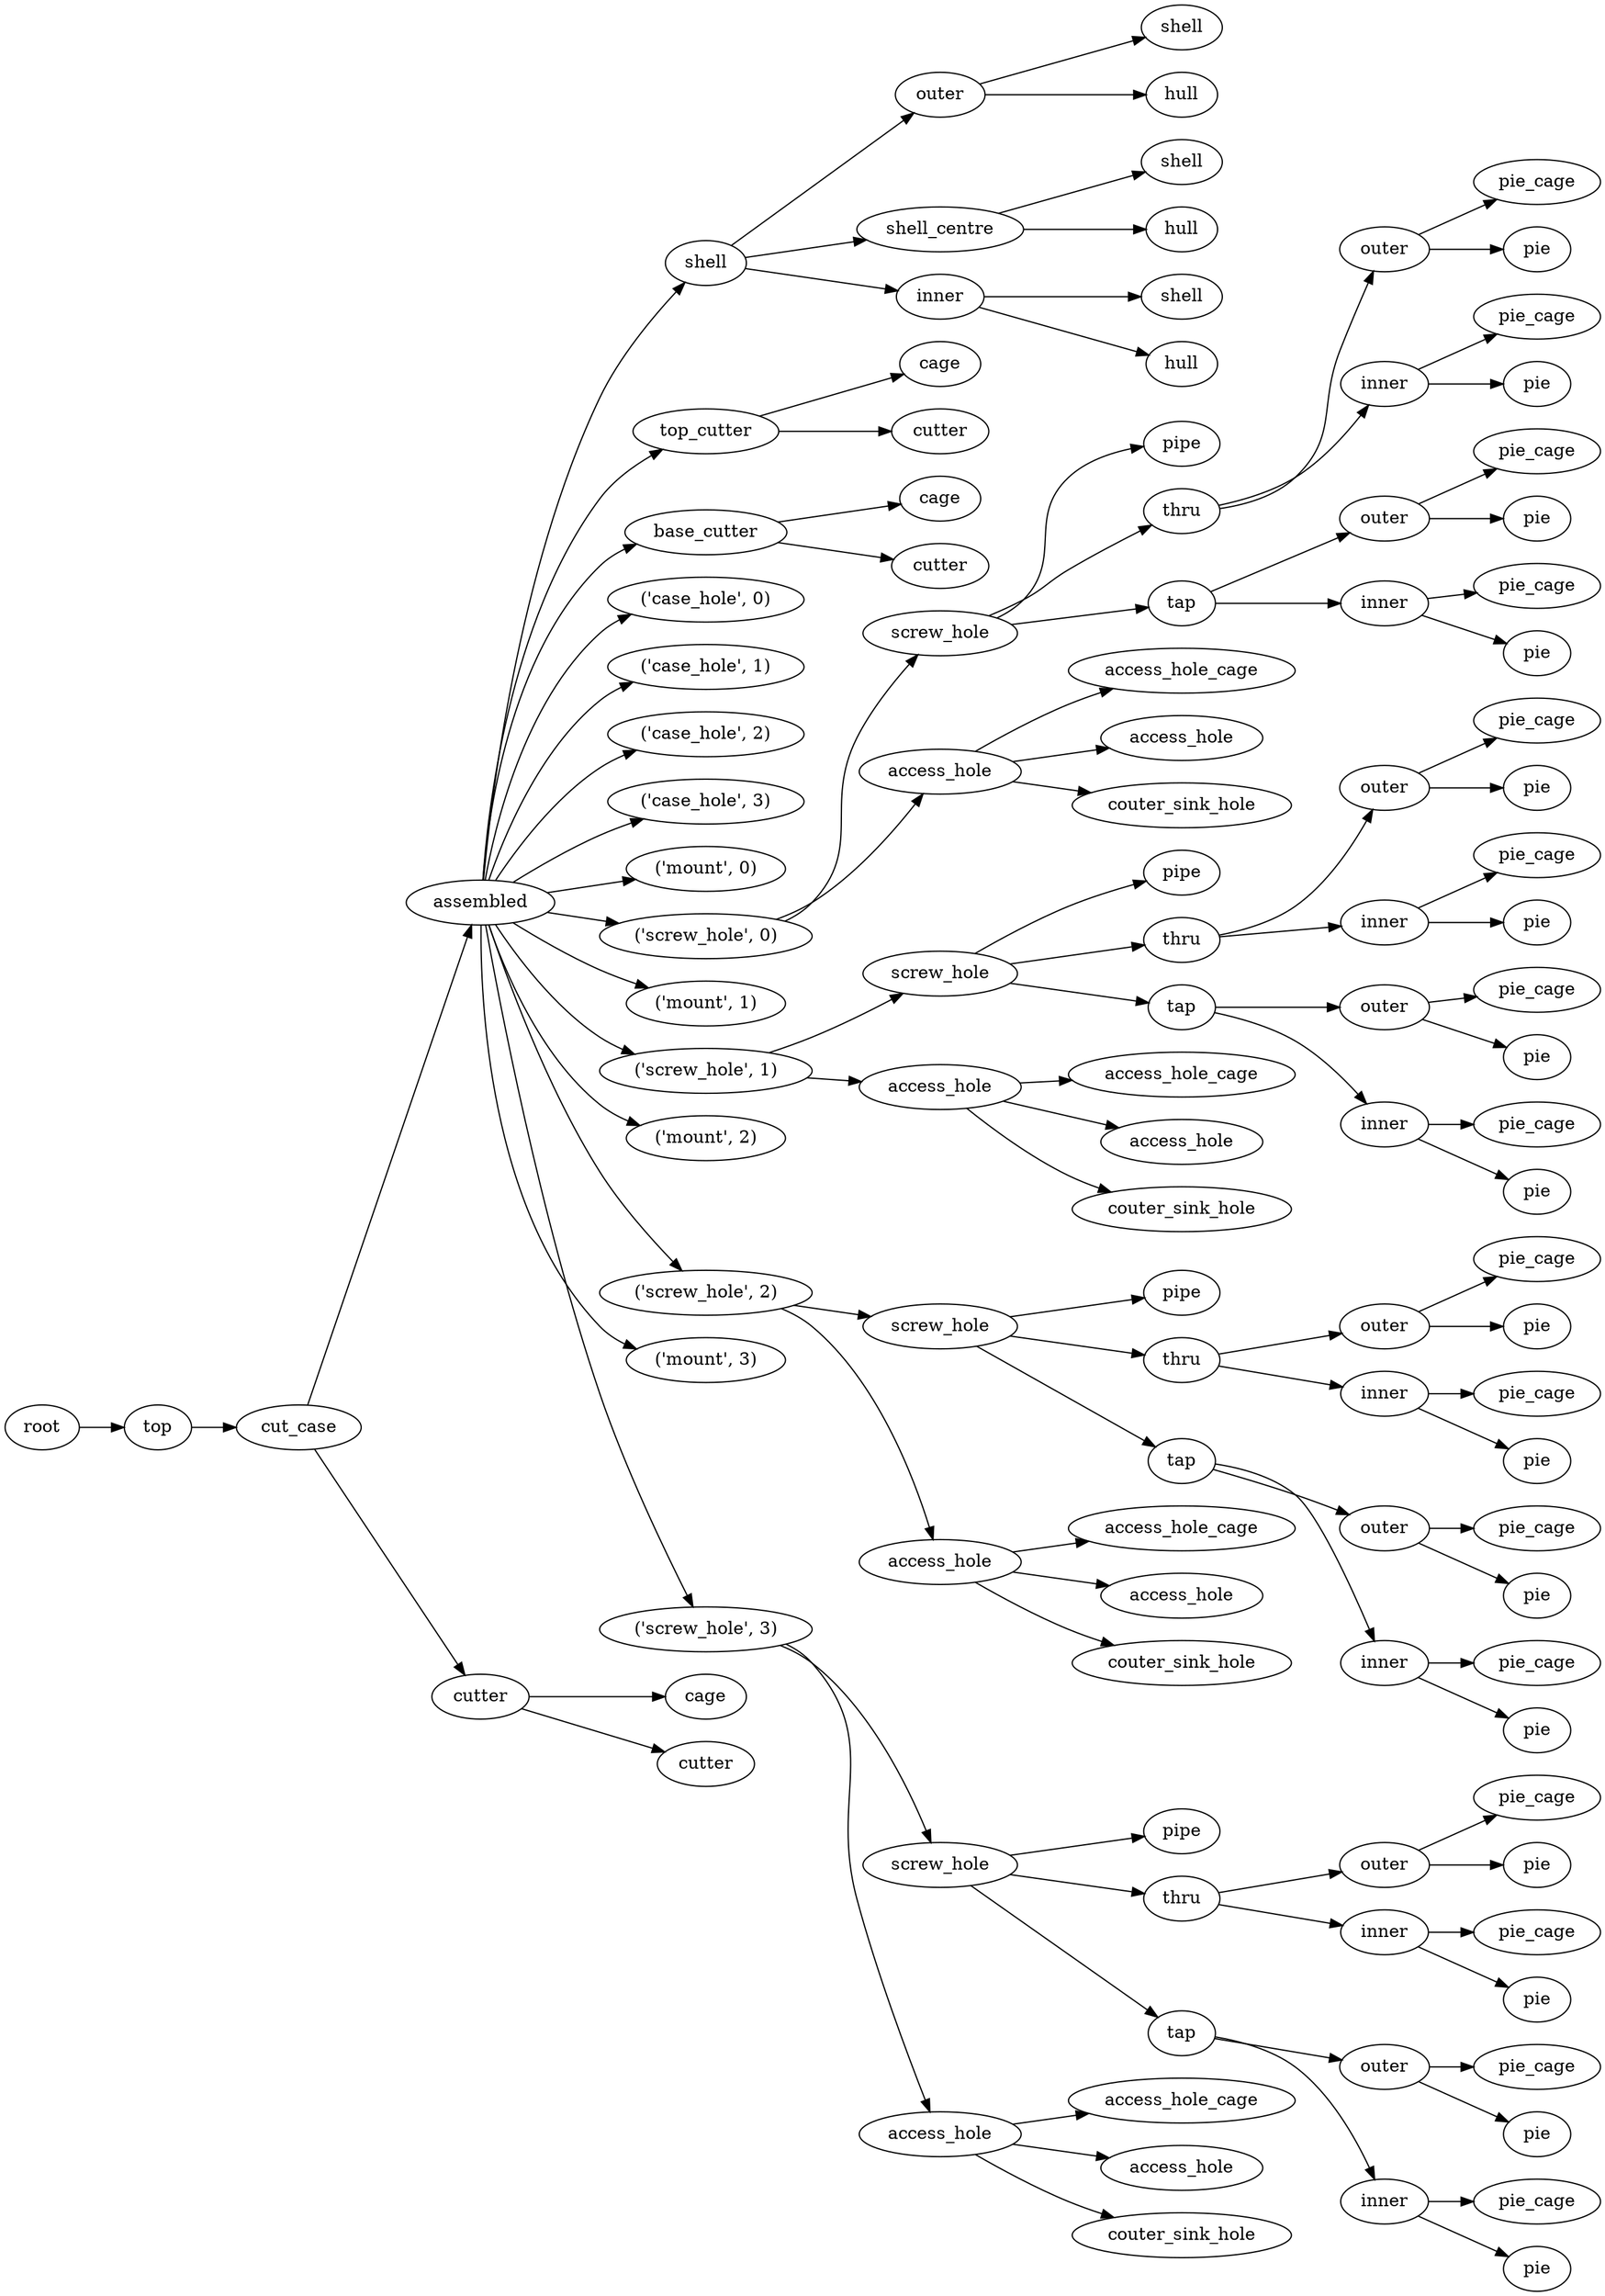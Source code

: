 digraph top {
	graph [rankdir=LR]
	root_196 [label=root href="javascript:s=&quot;\(\)\nNone&quot;; console.log(s); alert(s);"]
	top_197 [label=top href="javascript:s=&quot;\(&#x27;top&#x27;,\)\nCaseShell&quot;; console.log(s); alert(s);" tooltip=CaseShell]
	cut_case_198 [label=cut_case href="javascript:s=&quot;\(&#x27;top&#x27;,\ &#x27;cut_case&#x27;\)\nMaker&quot;; console.log(s); alert(s);" tooltip=Maker]
	assembled_199 [label=assembled href="javascript:s=&quot;\(&#x27;top&#x27;,\ &#x27;cut_case&#x27;,\ &#x27;assembled&#x27;\)\nMaker&quot;; console.log(s); alert(s);" tooltip=Maker]
	shell_200 [label=shell href="javascript:s=&quot;\(&#x27;top&#x27;,\ &#x27;cut_case&#x27;,\ &#x27;assembled&#x27;,\ &#x27;shell&#x27;\)\nBoxShell&quot;; console.log(s); alert(s);" tooltip=BoxShell]
	outer_201 [label=outer href="javascript:s=&quot;\(&#x27;top&#x27;,\ &#x27;cut_case&#x27;,\ &#x27;assembled&#x27;,\ &#x27;shell&#x27;,\ &#x27;outer&#x27;\)\nBoxSideBevels&quot;; console.log(s); alert(s);" tooltip=BoxSideBevels]
	shell_202 [label=shell href="javascript:s=&quot;\(&#x27;top&#x27;,\ &#x27;cut_case&#x27;,\ &#x27;assembled&#x27;,\ &#x27;shell&#x27;,\ &#x27;outer&#x27;,\ &#x27;shell&#x27;\)\nBox&quot;; console.log(s); alert(s);" tooltip=Box]
	hull_203 [label=hull href="javascript:s=&quot;\(&#x27;top&#x27;,\ &#x27;cut_case&#x27;,\ &#x27;assembled&#x27;,\ &#x27;shell&#x27;,\ &#x27;outer&#x27;,\ &#x27;hull&#x27;\)\nLinearExtrude&quot;; console.log(s); alert(s);" tooltip=LinearExtrude]
	shell_centre_204 [label=shell_centre href="javascript:s=&quot;\(&#x27;top&#x27;,\ &#x27;cut_case&#x27;,\ &#x27;assembled&#x27;,\ &#x27;shell&#x27;,\ &#x27;shell_centre&#x27;\)\nBoxSideBevels&quot;; console.log(s); alert(s);" tooltip=BoxSideBevels]
	shell_205 [label=shell href="javascript:s=&quot;\(&#x27;top&#x27;,\ &#x27;cut_case&#x27;,\ &#x27;assembled&#x27;,\ &#x27;shell&#x27;,\ &#x27;shell_centre&#x27;,\ &#x27;shell&#x27;\)\nBox&quot;; console.log(s); alert(s);" tooltip=Box]
	hull_206 [label=hull href="javascript:s=&quot;\(&#x27;top&#x27;,\ &#x27;cut_case&#x27;,\ &#x27;assembled&#x27;,\ &#x27;shell&#x27;,\ &#x27;shell_centre&#x27;,\ &#x27;hull&#x27;\)\nLinearExtrude&quot;; console.log(s); alert(s);" tooltip=LinearExtrude]
	inner_207 [label=inner href="javascript:s=&quot;\(&#x27;top&#x27;,\ &#x27;cut_case&#x27;,\ &#x27;assembled&#x27;,\ &#x27;shell&#x27;,\ &#x27;inner&#x27;\)\nBoxSideBevels&quot;; console.log(s); alert(s);" tooltip=BoxSideBevels]
	shell_208 [label=shell href="javascript:s=&quot;\(&#x27;top&#x27;,\ &#x27;cut_case&#x27;,\ &#x27;assembled&#x27;,\ &#x27;shell&#x27;,\ &#x27;inner&#x27;,\ &#x27;shell&#x27;\)\nBox&quot;; console.log(s); alert(s);" tooltip=Box]
	hull_209 [label=hull href="javascript:s=&quot;\(&#x27;top&#x27;,\ &#x27;cut_case&#x27;,\ &#x27;assembled&#x27;,\ &#x27;shell&#x27;,\ &#x27;inner&#x27;,\ &#x27;hull&#x27;\)\nLinearExtrude&quot;; console.log(s); alert(s);" tooltip=LinearExtrude]
	top_cutter_210 [label=top_cutter href="javascript:s=&quot;\(&#x27;top&#x27;,\ &#x27;cut_case&#x27;,\ &#x27;assembled&#x27;,\ &#x27;top_cutter&#x27;\)\nCaseShellCutter&quot;; console.log(s); alert(s);" tooltip=CaseShellCutter]
	cage_211 [label=cage href="javascript:s=&quot;\(&#x27;top&#x27;,\ &#x27;cut_case&#x27;,\ &#x27;assembled&#x27;,\ &#x27;top_cutter&#x27;,\ &#x27;cage&#x27;\)\nBox&quot;; console.log(s); alert(s);" tooltip=Box]
	cutter_212 [label=cutter href="javascript:s=&quot;\(&#x27;top&#x27;,\ &#x27;cut_case&#x27;,\ &#x27;assembled&#x27;,\ &#x27;top_cutter&#x27;,\ &#x27;cutter&#x27;\)\nBox&quot;; console.log(s); alert(s);" tooltip=Box]
	base_cutter_213 [label=base_cutter href="javascript:s=&quot;\(&#x27;top&#x27;,\ &#x27;cut_case&#x27;,\ &#x27;assembled&#x27;,\ &#x27;base_cutter&#x27;\)\nCaseShellCutter&quot;; console.log(s); alert(s);" tooltip=CaseShellCutter]
	cage_214 [label=cage href="javascript:s=&quot;\(&#x27;top&#x27;,\ &#x27;cut_case&#x27;,\ &#x27;assembled&#x27;,\ &#x27;base_cutter&#x27;,\ &#x27;cage&#x27;\)\nBox&quot;; console.log(s); alert(s);" tooltip=Box]
	cutter_215 [label=cutter href="javascript:s=&quot;\(&#x27;top&#x27;,\ &#x27;cut_case&#x27;,\ &#x27;assembled&#x27;,\ &#x27;base_cutter&#x27;,\ &#x27;cutter&#x27;\)\nBox&quot;; console.log(s); alert(s);" tooltip=Box]
	case_hole_216 [label="\('case_hole',\ 0\)" href="javascript:s=&quot;\(&#x27;top&#x27;,\ &#x27;cut_case&#x27;,\ &#x27;assembled&#x27;,\ \(&#x27;case_hole&#x27;,\ 0\)\)\nCylinder&quot;; console.log(s); alert(s);" tooltip=Cylinder]
	case_hole_217 [label="\('case_hole',\ 1\)" href="javascript:s=&quot;\(&#x27;top&#x27;,\ &#x27;cut_case&#x27;,\ &#x27;assembled&#x27;,\ \(&#x27;case_hole&#x27;,\ 1\)\)\nCylinder&quot;; console.log(s); alert(s);" tooltip=Cylinder]
	case_hole_218 [label="\('case_hole',\ 2\)" href="javascript:s=&quot;\(&#x27;top&#x27;,\ &#x27;cut_case&#x27;,\ &#x27;assembled&#x27;,\ \(&#x27;case_hole&#x27;,\ 2\)\)\nCylinder&quot;; console.log(s); alert(s);" tooltip=Cylinder]
	case_hole_219 [label="\('case_hole',\ 3\)" href="javascript:s=&quot;\(&#x27;top&#x27;,\ &#x27;cut_case&#x27;,\ &#x27;assembled&#x27;,\ \(&#x27;case_hole&#x27;,\ 3\)\)\nCylinder&quot;; console.log(s); alert(s);" tooltip=Cylinder]
	mount_220 [label="\('mount',\ 0\)" href="javascript:s=&quot;\(&#x27;top&#x27;,\ &#x27;cut_case&#x27;,\ &#x27;assembled&#x27;,\ \(&#x27;mount&#x27;,\ 0\)\)\nCylinder&quot;; console.log(s); alert(s);" tooltip=Cylinder]
	screw_hole_221 [label="\('screw_hole',\ 0\)" href="javascript:s=&quot;\(&#x27;top&#x27;,\ &#x27;cut_case&#x27;,\ &#x27;assembled&#x27;,\ \(&#x27;screw_hole&#x27;,\ 0\)\)\nCountersinkSelfTapHole&quot;; console.log(s); alert(s);" tooltip=CountersinkSelfTapHole]
	screw_hole_222 [label=screw_hole href="javascript:s=&quot;\(&#x27;top&#x27;,\ &#x27;cut_case&#x27;,\ &#x27;assembled&#x27;,\ \(&#x27;screw_hole&#x27;,\ 0\),\ &#x27;screw_hole&#x27;\)\nSelfTapHole&quot;; console.log(s); alert(s);" tooltip=SelfTapHole]
	pipe_223 [label=pipe href="javascript:s=&quot;\(&#x27;top&#x27;,\ &#x27;cut_case&#x27;,\ &#x27;assembled&#x27;,\ \(&#x27;screw_hole&#x27;,\ 0\),\ &#x27;screw_hole&#x27;,\ &#x27;pipe&#x27;\)\nCylinder&quot;; console.log(s); alert(s);" tooltip=Cylinder]
	thru_224 [label=thru href="javascript:s=&quot;\(&#x27;top&#x27;,\ &#x27;cut_case&#x27;,\ &#x27;assembled&#x27;,\ \(&#x27;screw_hole&#x27;,\ 0\),\ &#x27;screw_hole&#x27;,\ &#x27;thru&#x27;\)\nPipe&quot;; console.log(s); alert(s);" tooltip=Pipe]
	outer_225 [label=outer href="javascript:s=&quot;\(&#x27;top&#x27;,\ &#x27;cut_case&#x27;,\ &#x27;assembled&#x27;,\ \(&#x27;screw_hole&#x27;,\ 0\),\ &#x27;screw_hole&#x27;,\ &#x27;thru&#x27;,\ &#x27;outer&#x27;\)\nPie&quot;; console.log(s); alert(s);" tooltip=Pie]
	pie_cage_226 [label=pie_cage href="javascript:s=&quot;\(&#x27;top&#x27;,\ &#x27;cut_case&#x27;,\ &#x27;assembled&#x27;,\ \(&#x27;screw_hole&#x27;,\ 0\),\ &#x27;screw_hole&#x27;,\ &#x27;thru&#x27;,\ &#x27;outer&#x27;,\ &#x27;pie_cage&#x27;\)\nCylinder&quot;; console.log(s); alert(s);" tooltip=Cylinder]
	pie_227 [label=pie href="javascript:s=&quot;\(&#x27;top&#x27;,\ &#x27;cut_case&#x27;,\ &#x27;assembled&#x27;,\ \(&#x27;screw_hole&#x27;,\ 0\),\ &#x27;screw_hole&#x27;,\ &#x27;thru&#x27;,\ &#x27;outer&#x27;,\ &#x27;pie&#x27;\)\nRotateExtrude&quot;; console.log(s); alert(s);" tooltip=RotateExtrude]
	inner_228 [label=inner href="javascript:s=&quot;\(&#x27;top&#x27;,\ &#x27;cut_case&#x27;,\ &#x27;assembled&#x27;,\ \(&#x27;screw_hole&#x27;,\ 0\),\ &#x27;screw_hole&#x27;,\ &#x27;thru&#x27;,\ &#x27;inner&#x27;\)\nPie&quot;; console.log(s); alert(s);" tooltip=Pie]
	pie_cage_229 [label=pie_cage href="javascript:s=&quot;\(&#x27;top&#x27;,\ &#x27;cut_case&#x27;,\ &#x27;assembled&#x27;,\ \(&#x27;screw_hole&#x27;,\ 0\),\ &#x27;screw_hole&#x27;,\ &#x27;thru&#x27;,\ &#x27;inner&#x27;,\ &#x27;pie_cage&#x27;\)\nCylinder&quot;; console.log(s); alert(s);" tooltip=Cylinder]
	pie_230 [label=pie href="javascript:s=&quot;\(&#x27;top&#x27;,\ &#x27;cut_case&#x27;,\ &#x27;assembled&#x27;,\ \(&#x27;screw_hole&#x27;,\ 0\),\ &#x27;screw_hole&#x27;,\ &#x27;thru&#x27;,\ &#x27;inner&#x27;,\ &#x27;pie&#x27;\)\nRotateExtrude&quot;; console.log(s); alert(s);" tooltip=RotateExtrude]
	tap_231 [label=tap href="javascript:s=&quot;\(&#x27;top&#x27;,\ &#x27;cut_case&#x27;,\ &#x27;assembled&#x27;,\ \(&#x27;screw_hole&#x27;,\ 0\),\ &#x27;screw_hole&#x27;,\ &#x27;tap&#x27;\)\nPipe&quot;; console.log(s); alert(s);" tooltip=Pipe]
	outer_232 [label=outer href="javascript:s=&quot;\(&#x27;top&#x27;,\ &#x27;cut_case&#x27;,\ &#x27;assembled&#x27;,\ \(&#x27;screw_hole&#x27;,\ 0\),\ &#x27;screw_hole&#x27;,\ &#x27;tap&#x27;,\ &#x27;outer&#x27;\)\nPie&quot;; console.log(s); alert(s);" tooltip=Pie]
	pie_cage_233 [label=pie_cage href="javascript:s=&quot;\(&#x27;top&#x27;,\ &#x27;cut_case&#x27;,\ &#x27;assembled&#x27;,\ \(&#x27;screw_hole&#x27;,\ 0\),\ &#x27;screw_hole&#x27;,\ &#x27;tap&#x27;,\ &#x27;outer&#x27;,\ &#x27;pie_cage&#x27;\)\nCylinder&quot;; console.log(s); alert(s);" tooltip=Cylinder]
	pie_234 [label=pie href="javascript:s=&quot;\(&#x27;top&#x27;,\ &#x27;cut_case&#x27;,\ &#x27;assembled&#x27;,\ \(&#x27;screw_hole&#x27;,\ 0\),\ &#x27;screw_hole&#x27;,\ &#x27;tap&#x27;,\ &#x27;outer&#x27;,\ &#x27;pie&#x27;\)\nRotateExtrude&quot;; console.log(s); alert(s);" tooltip=RotateExtrude]
	inner_235 [label=inner href="javascript:s=&quot;\(&#x27;top&#x27;,\ &#x27;cut_case&#x27;,\ &#x27;assembled&#x27;,\ \(&#x27;screw_hole&#x27;,\ 0\),\ &#x27;screw_hole&#x27;,\ &#x27;tap&#x27;,\ &#x27;inner&#x27;\)\nPie&quot;; console.log(s); alert(s);" tooltip=Pie]
	pie_cage_236 [label=pie_cage href="javascript:s=&quot;\(&#x27;top&#x27;,\ &#x27;cut_case&#x27;,\ &#x27;assembled&#x27;,\ \(&#x27;screw_hole&#x27;,\ 0\),\ &#x27;screw_hole&#x27;,\ &#x27;tap&#x27;,\ &#x27;inner&#x27;,\ &#x27;pie_cage&#x27;\)\nCylinder&quot;; console.log(s); alert(s);" tooltip=Cylinder]
	pie_237 [label=pie href="javascript:s=&quot;\(&#x27;top&#x27;,\ &#x27;cut_case&#x27;,\ &#x27;assembled&#x27;,\ \(&#x27;screw_hole&#x27;,\ 0\),\ &#x27;screw_hole&#x27;,\ &#x27;tap&#x27;,\ &#x27;inner&#x27;,\ &#x27;pie&#x27;\)\nRotateExtrude&quot;; console.log(s); alert(s);" tooltip=RotateExtrude]
	access_hole_238 [label=access_hole href="javascript:s=&quot;\(&#x27;top&#x27;,\ &#x27;cut_case&#x27;,\ &#x27;assembled&#x27;,\ \(&#x27;screw_hole&#x27;,\ 0\),\ &#x27;access_hole&#x27;\)\nCountersinkAccessHole&quot;; console.log(s); alert(s);" tooltip=CountersinkAccessHole]
	access_hole_cage_239 [label=access_hole_cage href="javascript:s=&quot;\(&#x27;top&#x27;,\ &#x27;cut_case&#x27;,\ &#x27;assembled&#x27;,\ \(&#x27;screw_hole&#x27;,\ 0\),\ &#x27;access_hole&#x27;,\ &#x27;access_hole_cage&#x27;\)\nCylinder&quot;; console.log(s); alert(s);" tooltip=Cylinder]
	access_hole_240 [label=access_hole href="javascript:s=&quot;\(&#x27;top&#x27;,\ &#x27;cut_case&#x27;,\ &#x27;assembled&#x27;,\ \(&#x27;screw_hole&#x27;,\ 0\),\ &#x27;access_hole&#x27;,\ &#x27;access_hole&#x27;\)\nCylinder&quot;; console.log(s); alert(s);" tooltip=Cylinder]
	couter_sink_hole_241 [label=couter_sink_hole href="javascript:s=&quot;\(&#x27;top&#x27;,\ &#x27;cut_case&#x27;,\ &#x27;assembled&#x27;,\ \(&#x27;screw_hole&#x27;,\ 0\),\ &#x27;access_hole&#x27;,\ &#x27;couter_sink_hole&#x27;\)\nCone&quot;; console.log(s); alert(s);" tooltip=Cone]
	mount_242 [label="\('mount',\ 1\)" href="javascript:s=&quot;\(&#x27;top&#x27;,\ &#x27;cut_case&#x27;,\ &#x27;assembled&#x27;,\ \(&#x27;mount&#x27;,\ 1\)\)\nCylinder&quot;; console.log(s); alert(s);" tooltip=Cylinder]
	screw_hole_243 [label="\('screw_hole',\ 1\)" href="javascript:s=&quot;\(&#x27;top&#x27;,\ &#x27;cut_case&#x27;,\ &#x27;assembled&#x27;,\ \(&#x27;screw_hole&#x27;,\ 1\)\)\nCountersinkSelfTapHole&quot;; console.log(s); alert(s);" tooltip=CountersinkSelfTapHole]
	screw_hole_244 [label=screw_hole href="javascript:s=&quot;\(&#x27;top&#x27;,\ &#x27;cut_case&#x27;,\ &#x27;assembled&#x27;,\ \(&#x27;screw_hole&#x27;,\ 1\),\ &#x27;screw_hole&#x27;\)\nSelfTapHole&quot;; console.log(s); alert(s);" tooltip=SelfTapHole]
	pipe_245 [label=pipe href="javascript:s=&quot;\(&#x27;top&#x27;,\ &#x27;cut_case&#x27;,\ &#x27;assembled&#x27;,\ \(&#x27;screw_hole&#x27;,\ 1\),\ &#x27;screw_hole&#x27;,\ &#x27;pipe&#x27;\)\nCylinder&quot;; console.log(s); alert(s);" tooltip=Cylinder]
	thru_246 [label=thru href="javascript:s=&quot;\(&#x27;top&#x27;,\ &#x27;cut_case&#x27;,\ &#x27;assembled&#x27;,\ \(&#x27;screw_hole&#x27;,\ 1\),\ &#x27;screw_hole&#x27;,\ &#x27;thru&#x27;\)\nPipe&quot;; console.log(s); alert(s);" tooltip=Pipe]
	outer_247 [label=outer href="javascript:s=&quot;\(&#x27;top&#x27;,\ &#x27;cut_case&#x27;,\ &#x27;assembled&#x27;,\ \(&#x27;screw_hole&#x27;,\ 1\),\ &#x27;screw_hole&#x27;,\ &#x27;thru&#x27;,\ &#x27;outer&#x27;\)\nPie&quot;; console.log(s); alert(s);" tooltip=Pie]
	pie_cage_248 [label=pie_cage href="javascript:s=&quot;\(&#x27;top&#x27;,\ &#x27;cut_case&#x27;,\ &#x27;assembled&#x27;,\ \(&#x27;screw_hole&#x27;,\ 1\),\ &#x27;screw_hole&#x27;,\ &#x27;thru&#x27;,\ &#x27;outer&#x27;,\ &#x27;pie_cage&#x27;\)\nCylinder&quot;; console.log(s); alert(s);" tooltip=Cylinder]
	pie_249 [label=pie href="javascript:s=&quot;\(&#x27;top&#x27;,\ &#x27;cut_case&#x27;,\ &#x27;assembled&#x27;,\ \(&#x27;screw_hole&#x27;,\ 1\),\ &#x27;screw_hole&#x27;,\ &#x27;thru&#x27;,\ &#x27;outer&#x27;,\ &#x27;pie&#x27;\)\nRotateExtrude&quot;; console.log(s); alert(s);" tooltip=RotateExtrude]
	inner_250 [label=inner href="javascript:s=&quot;\(&#x27;top&#x27;,\ &#x27;cut_case&#x27;,\ &#x27;assembled&#x27;,\ \(&#x27;screw_hole&#x27;,\ 1\),\ &#x27;screw_hole&#x27;,\ &#x27;thru&#x27;,\ &#x27;inner&#x27;\)\nPie&quot;; console.log(s); alert(s);" tooltip=Pie]
	pie_cage_251 [label=pie_cage href="javascript:s=&quot;\(&#x27;top&#x27;,\ &#x27;cut_case&#x27;,\ &#x27;assembled&#x27;,\ \(&#x27;screw_hole&#x27;,\ 1\),\ &#x27;screw_hole&#x27;,\ &#x27;thru&#x27;,\ &#x27;inner&#x27;,\ &#x27;pie_cage&#x27;\)\nCylinder&quot;; console.log(s); alert(s);" tooltip=Cylinder]
	pie_252 [label=pie href="javascript:s=&quot;\(&#x27;top&#x27;,\ &#x27;cut_case&#x27;,\ &#x27;assembled&#x27;,\ \(&#x27;screw_hole&#x27;,\ 1\),\ &#x27;screw_hole&#x27;,\ &#x27;thru&#x27;,\ &#x27;inner&#x27;,\ &#x27;pie&#x27;\)\nRotateExtrude&quot;; console.log(s); alert(s);" tooltip=RotateExtrude]
	tap_253 [label=tap href="javascript:s=&quot;\(&#x27;top&#x27;,\ &#x27;cut_case&#x27;,\ &#x27;assembled&#x27;,\ \(&#x27;screw_hole&#x27;,\ 1\),\ &#x27;screw_hole&#x27;,\ &#x27;tap&#x27;\)\nPipe&quot;; console.log(s); alert(s);" tooltip=Pipe]
	outer_254 [label=outer href="javascript:s=&quot;\(&#x27;top&#x27;,\ &#x27;cut_case&#x27;,\ &#x27;assembled&#x27;,\ \(&#x27;screw_hole&#x27;,\ 1\),\ &#x27;screw_hole&#x27;,\ &#x27;tap&#x27;,\ &#x27;outer&#x27;\)\nPie&quot;; console.log(s); alert(s);" tooltip=Pie]
	pie_cage_255 [label=pie_cage href="javascript:s=&quot;\(&#x27;top&#x27;,\ &#x27;cut_case&#x27;,\ &#x27;assembled&#x27;,\ \(&#x27;screw_hole&#x27;,\ 1\),\ &#x27;screw_hole&#x27;,\ &#x27;tap&#x27;,\ &#x27;outer&#x27;,\ &#x27;pie_cage&#x27;\)\nCylinder&quot;; console.log(s); alert(s);" tooltip=Cylinder]
	pie_256 [label=pie href="javascript:s=&quot;\(&#x27;top&#x27;,\ &#x27;cut_case&#x27;,\ &#x27;assembled&#x27;,\ \(&#x27;screw_hole&#x27;,\ 1\),\ &#x27;screw_hole&#x27;,\ &#x27;tap&#x27;,\ &#x27;outer&#x27;,\ &#x27;pie&#x27;\)\nRotateExtrude&quot;; console.log(s); alert(s);" tooltip=RotateExtrude]
	inner_257 [label=inner href="javascript:s=&quot;\(&#x27;top&#x27;,\ &#x27;cut_case&#x27;,\ &#x27;assembled&#x27;,\ \(&#x27;screw_hole&#x27;,\ 1\),\ &#x27;screw_hole&#x27;,\ &#x27;tap&#x27;,\ &#x27;inner&#x27;\)\nPie&quot;; console.log(s); alert(s);" tooltip=Pie]
	pie_cage_258 [label=pie_cage href="javascript:s=&quot;\(&#x27;top&#x27;,\ &#x27;cut_case&#x27;,\ &#x27;assembled&#x27;,\ \(&#x27;screw_hole&#x27;,\ 1\),\ &#x27;screw_hole&#x27;,\ &#x27;tap&#x27;,\ &#x27;inner&#x27;,\ &#x27;pie_cage&#x27;\)\nCylinder&quot;; console.log(s); alert(s);" tooltip=Cylinder]
	pie_259 [label=pie href="javascript:s=&quot;\(&#x27;top&#x27;,\ &#x27;cut_case&#x27;,\ &#x27;assembled&#x27;,\ \(&#x27;screw_hole&#x27;,\ 1\),\ &#x27;screw_hole&#x27;,\ &#x27;tap&#x27;,\ &#x27;inner&#x27;,\ &#x27;pie&#x27;\)\nRotateExtrude&quot;; console.log(s); alert(s);" tooltip=RotateExtrude]
	access_hole_260 [label=access_hole href="javascript:s=&quot;\(&#x27;top&#x27;,\ &#x27;cut_case&#x27;,\ &#x27;assembled&#x27;,\ \(&#x27;screw_hole&#x27;,\ 1\),\ &#x27;access_hole&#x27;\)\nCountersinkAccessHole&quot;; console.log(s); alert(s);" tooltip=CountersinkAccessHole]
	access_hole_cage_261 [label=access_hole_cage href="javascript:s=&quot;\(&#x27;top&#x27;,\ &#x27;cut_case&#x27;,\ &#x27;assembled&#x27;,\ \(&#x27;screw_hole&#x27;,\ 1\),\ &#x27;access_hole&#x27;,\ &#x27;access_hole_cage&#x27;\)\nCylinder&quot;; console.log(s); alert(s);" tooltip=Cylinder]
	access_hole_262 [label=access_hole href="javascript:s=&quot;\(&#x27;top&#x27;,\ &#x27;cut_case&#x27;,\ &#x27;assembled&#x27;,\ \(&#x27;screw_hole&#x27;,\ 1\),\ &#x27;access_hole&#x27;,\ &#x27;access_hole&#x27;\)\nCylinder&quot;; console.log(s); alert(s);" tooltip=Cylinder]
	couter_sink_hole_263 [label=couter_sink_hole href="javascript:s=&quot;\(&#x27;top&#x27;,\ &#x27;cut_case&#x27;,\ &#x27;assembled&#x27;,\ \(&#x27;screw_hole&#x27;,\ 1\),\ &#x27;access_hole&#x27;,\ &#x27;couter_sink_hole&#x27;\)\nCone&quot;; console.log(s); alert(s);" tooltip=Cone]
	mount_264 [label="\('mount',\ 2\)" href="javascript:s=&quot;\(&#x27;top&#x27;,\ &#x27;cut_case&#x27;,\ &#x27;assembled&#x27;,\ \(&#x27;mount&#x27;,\ 2\)\)\nCylinder&quot;; console.log(s); alert(s);" tooltip=Cylinder]
	screw_hole_265 [label="\('screw_hole',\ 2\)" href="javascript:s=&quot;\(&#x27;top&#x27;,\ &#x27;cut_case&#x27;,\ &#x27;assembled&#x27;,\ \(&#x27;screw_hole&#x27;,\ 2\)\)\nCountersinkSelfTapHole&quot;; console.log(s); alert(s);" tooltip=CountersinkSelfTapHole]
	screw_hole_266 [label=screw_hole href="javascript:s=&quot;\(&#x27;top&#x27;,\ &#x27;cut_case&#x27;,\ &#x27;assembled&#x27;,\ \(&#x27;screw_hole&#x27;,\ 2\),\ &#x27;screw_hole&#x27;\)\nSelfTapHole&quot;; console.log(s); alert(s);" tooltip=SelfTapHole]
	pipe_267 [label=pipe href="javascript:s=&quot;\(&#x27;top&#x27;,\ &#x27;cut_case&#x27;,\ &#x27;assembled&#x27;,\ \(&#x27;screw_hole&#x27;,\ 2\),\ &#x27;screw_hole&#x27;,\ &#x27;pipe&#x27;\)\nCylinder&quot;; console.log(s); alert(s);" tooltip=Cylinder]
	thru_268 [label=thru href="javascript:s=&quot;\(&#x27;top&#x27;,\ &#x27;cut_case&#x27;,\ &#x27;assembled&#x27;,\ \(&#x27;screw_hole&#x27;,\ 2\),\ &#x27;screw_hole&#x27;,\ &#x27;thru&#x27;\)\nPipe&quot;; console.log(s); alert(s);" tooltip=Pipe]
	outer_269 [label=outer href="javascript:s=&quot;\(&#x27;top&#x27;,\ &#x27;cut_case&#x27;,\ &#x27;assembled&#x27;,\ \(&#x27;screw_hole&#x27;,\ 2\),\ &#x27;screw_hole&#x27;,\ &#x27;thru&#x27;,\ &#x27;outer&#x27;\)\nPie&quot;; console.log(s); alert(s);" tooltip=Pie]
	pie_cage_270 [label=pie_cage href="javascript:s=&quot;\(&#x27;top&#x27;,\ &#x27;cut_case&#x27;,\ &#x27;assembled&#x27;,\ \(&#x27;screw_hole&#x27;,\ 2\),\ &#x27;screw_hole&#x27;,\ &#x27;thru&#x27;,\ &#x27;outer&#x27;,\ &#x27;pie_cage&#x27;\)\nCylinder&quot;; console.log(s); alert(s);" tooltip=Cylinder]
	pie_271 [label=pie href="javascript:s=&quot;\(&#x27;top&#x27;,\ &#x27;cut_case&#x27;,\ &#x27;assembled&#x27;,\ \(&#x27;screw_hole&#x27;,\ 2\),\ &#x27;screw_hole&#x27;,\ &#x27;thru&#x27;,\ &#x27;outer&#x27;,\ &#x27;pie&#x27;\)\nRotateExtrude&quot;; console.log(s); alert(s);" tooltip=RotateExtrude]
	inner_272 [label=inner href="javascript:s=&quot;\(&#x27;top&#x27;,\ &#x27;cut_case&#x27;,\ &#x27;assembled&#x27;,\ \(&#x27;screw_hole&#x27;,\ 2\),\ &#x27;screw_hole&#x27;,\ &#x27;thru&#x27;,\ &#x27;inner&#x27;\)\nPie&quot;; console.log(s); alert(s);" tooltip=Pie]
	pie_cage_273 [label=pie_cage href="javascript:s=&quot;\(&#x27;top&#x27;,\ &#x27;cut_case&#x27;,\ &#x27;assembled&#x27;,\ \(&#x27;screw_hole&#x27;,\ 2\),\ &#x27;screw_hole&#x27;,\ &#x27;thru&#x27;,\ &#x27;inner&#x27;,\ &#x27;pie_cage&#x27;\)\nCylinder&quot;; console.log(s); alert(s);" tooltip=Cylinder]
	pie_274 [label=pie href="javascript:s=&quot;\(&#x27;top&#x27;,\ &#x27;cut_case&#x27;,\ &#x27;assembled&#x27;,\ \(&#x27;screw_hole&#x27;,\ 2\),\ &#x27;screw_hole&#x27;,\ &#x27;thru&#x27;,\ &#x27;inner&#x27;,\ &#x27;pie&#x27;\)\nRotateExtrude&quot;; console.log(s); alert(s);" tooltip=RotateExtrude]
	tap_275 [label=tap href="javascript:s=&quot;\(&#x27;top&#x27;,\ &#x27;cut_case&#x27;,\ &#x27;assembled&#x27;,\ \(&#x27;screw_hole&#x27;,\ 2\),\ &#x27;screw_hole&#x27;,\ &#x27;tap&#x27;\)\nPipe&quot;; console.log(s); alert(s);" tooltip=Pipe]
	outer_276 [label=outer href="javascript:s=&quot;\(&#x27;top&#x27;,\ &#x27;cut_case&#x27;,\ &#x27;assembled&#x27;,\ \(&#x27;screw_hole&#x27;,\ 2\),\ &#x27;screw_hole&#x27;,\ &#x27;tap&#x27;,\ &#x27;outer&#x27;\)\nPie&quot;; console.log(s); alert(s);" tooltip=Pie]
	pie_cage_277 [label=pie_cage href="javascript:s=&quot;\(&#x27;top&#x27;,\ &#x27;cut_case&#x27;,\ &#x27;assembled&#x27;,\ \(&#x27;screw_hole&#x27;,\ 2\),\ &#x27;screw_hole&#x27;,\ &#x27;tap&#x27;,\ &#x27;outer&#x27;,\ &#x27;pie_cage&#x27;\)\nCylinder&quot;; console.log(s); alert(s);" tooltip=Cylinder]
	pie_278 [label=pie href="javascript:s=&quot;\(&#x27;top&#x27;,\ &#x27;cut_case&#x27;,\ &#x27;assembled&#x27;,\ \(&#x27;screw_hole&#x27;,\ 2\),\ &#x27;screw_hole&#x27;,\ &#x27;tap&#x27;,\ &#x27;outer&#x27;,\ &#x27;pie&#x27;\)\nRotateExtrude&quot;; console.log(s); alert(s);" tooltip=RotateExtrude]
	inner_279 [label=inner href="javascript:s=&quot;\(&#x27;top&#x27;,\ &#x27;cut_case&#x27;,\ &#x27;assembled&#x27;,\ \(&#x27;screw_hole&#x27;,\ 2\),\ &#x27;screw_hole&#x27;,\ &#x27;tap&#x27;,\ &#x27;inner&#x27;\)\nPie&quot;; console.log(s); alert(s);" tooltip=Pie]
	pie_cage_280 [label=pie_cage href="javascript:s=&quot;\(&#x27;top&#x27;,\ &#x27;cut_case&#x27;,\ &#x27;assembled&#x27;,\ \(&#x27;screw_hole&#x27;,\ 2\),\ &#x27;screw_hole&#x27;,\ &#x27;tap&#x27;,\ &#x27;inner&#x27;,\ &#x27;pie_cage&#x27;\)\nCylinder&quot;; console.log(s); alert(s);" tooltip=Cylinder]
	pie_281 [label=pie href="javascript:s=&quot;\(&#x27;top&#x27;,\ &#x27;cut_case&#x27;,\ &#x27;assembled&#x27;,\ \(&#x27;screw_hole&#x27;,\ 2\),\ &#x27;screw_hole&#x27;,\ &#x27;tap&#x27;,\ &#x27;inner&#x27;,\ &#x27;pie&#x27;\)\nRotateExtrude&quot;; console.log(s); alert(s);" tooltip=RotateExtrude]
	access_hole_282 [label=access_hole href="javascript:s=&quot;\(&#x27;top&#x27;,\ &#x27;cut_case&#x27;,\ &#x27;assembled&#x27;,\ \(&#x27;screw_hole&#x27;,\ 2\),\ &#x27;access_hole&#x27;\)\nCountersinkAccessHole&quot;; console.log(s); alert(s);" tooltip=CountersinkAccessHole]
	access_hole_cage_283 [label=access_hole_cage href="javascript:s=&quot;\(&#x27;top&#x27;,\ &#x27;cut_case&#x27;,\ &#x27;assembled&#x27;,\ \(&#x27;screw_hole&#x27;,\ 2\),\ &#x27;access_hole&#x27;,\ &#x27;access_hole_cage&#x27;\)\nCylinder&quot;; console.log(s); alert(s);" tooltip=Cylinder]
	access_hole_284 [label=access_hole href="javascript:s=&quot;\(&#x27;top&#x27;,\ &#x27;cut_case&#x27;,\ &#x27;assembled&#x27;,\ \(&#x27;screw_hole&#x27;,\ 2\),\ &#x27;access_hole&#x27;,\ &#x27;access_hole&#x27;\)\nCylinder&quot;; console.log(s); alert(s);" tooltip=Cylinder]
	couter_sink_hole_285 [label=couter_sink_hole href="javascript:s=&quot;\(&#x27;top&#x27;,\ &#x27;cut_case&#x27;,\ &#x27;assembled&#x27;,\ \(&#x27;screw_hole&#x27;,\ 2\),\ &#x27;access_hole&#x27;,\ &#x27;couter_sink_hole&#x27;\)\nCone&quot;; console.log(s); alert(s);" tooltip=Cone]
	mount_286 [label="\('mount',\ 3\)" href="javascript:s=&quot;\(&#x27;top&#x27;,\ &#x27;cut_case&#x27;,\ &#x27;assembled&#x27;,\ \(&#x27;mount&#x27;,\ 3\)\)\nCylinder&quot;; console.log(s); alert(s);" tooltip=Cylinder]
	screw_hole_287 [label="\('screw_hole',\ 3\)" href="javascript:s=&quot;\(&#x27;top&#x27;,\ &#x27;cut_case&#x27;,\ &#x27;assembled&#x27;,\ \(&#x27;screw_hole&#x27;,\ 3\)\)\nCountersinkSelfTapHole&quot;; console.log(s); alert(s);" tooltip=CountersinkSelfTapHole]
	screw_hole_288 [label=screw_hole href="javascript:s=&quot;\(&#x27;top&#x27;,\ &#x27;cut_case&#x27;,\ &#x27;assembled&#x27;,\ \(&#x27;screw_hole&#x27;,\ 3\),\ &#x27;screw_hole&#x27;\)\nSelfTapHole&quot;; console.log(s); alert(s);" tooltip=SelfTapHole]
	pipe_289 [label=pipe href="javascript:s=&quot;\(&#x27;top&#x27;,\ &#x27;cut_case&#x27;,\ &#x27;assembled&#x27;,\ \(&#x27;screw_hole&#x27;,\ 3\),\ &#x27;screw_hole&#x27;,\ &#x27;pipe&#x27;\)\nCylinder&quot;; console.log(s); alert(s);" tooltip=Cylinder]
	thru_290 [label=thru href="javascript:s=&quot;\(&#x27;top&#x27;,\ &#x27;cut_case&#x27;,\ &#x27;assembled&#x27;,\ \(&#x27;screw_hole&#x27;,\ 3\),\ &#x27;screw_hole&#x27;,\ &#x27;thru&#x27;\)\nPipe&quot;; console.log(s); alert(s);" tooltip=Pipe]
	outer_291 [label=outer href="javascript:s=&quot;\(&#x27;top&#x27;,\ &#x27;cut_case&#x27;,\ &#x27;assembled&#x27;,\ \(&#x27;screw_hole&#x27;,\ 3\),\ &#x27;screw_hole&#x27;,\ &#x27;thru&#x27;,\ &#x27;outer&#x27;\)\nPie&quot;; console.log(s); alert(s);" tooltip=Pie]
	pie_cage_292 [label=pie_cage href="javascript:s=&quot;\(&#x27;top&#x27;,\ &#x27;cut_case&#x27;,\ &#x27;assembled&#x27;,\ \(&#x27;screw_hole&#x27;,\ 3\),\ &#x27;screw_hole&#x27;,\ &#x27;thru&#x27;,\ &#x27;outer&#x27;,\ &#x27;pie_cage&#x27;\)\nCylinder&quot;; console.log(s); alert(s);" tooltip=Cylinder]
	pie_293 [label=pie href="javascript:s=&quot;\(&#x27;top&#x27;,\ &#x27;cut_case&#x27;,\ &#x27;assembled&#x27;,\ \(&#x27;screw_hole&#x27;,\ 3\),\ &#x27;screw_hole&#x27;,\ &#x27;thru&#x27;,\ &#x27;outer&#x27;,\ &#x27;pie&#x27;\)\nRotateExtrude&quot;; console.log(s); alert(s);" tooltip=RotateExtrude]
	inner_294 [label=inner href="javascript:s=&quot;\(&#x27;top&#x27;,\ &#x27;cut_case&#x27;,\ &#x27;assembled&#x27;,\ \(&#x27;screw_hole&#x27;,\ 3\),\ &#x27;screw_hole&#x27;,\ &#x27;thru&#x27;,\ &#x27;inner&#x27;\)\nPie&quot;; console.log(s); alert(s);" tooltip=Pie]
	pie_cage_295 [label=pie_cage href="javascript:s=&quot;\(&#x27;top&#x27;,\ &#x27;cut_case&#x27;,\ &#x27;assembled&#x27;,\ \(&#x27;screw_hole&#x27;,\ 3\),\ &#x27;screw_hole&#x27;,\ &#x27;thru&#x27;,\ &#x27;inner&#x27;,\ &#x27;pie_cage&#x27;\)\nCylinder&quot;; console.log(s); alert(s);" tooltip=Cylinder]
	pie_296 [label=pie href="javascript:s=&quot;\(&#x27;top&#x27;,\ &#x27;cut_case&#x27;,\ &#x27;assembled&#x27;,\ \(&#x27;screw_hole&#x27;,\ 3\),\ &#x27;screw_hole&#x27;,\ &#x27;thru&#x27;,\ &#x27;inner&#x27;,\ &#x27;pie&#x27;\)\nRotateExtrude&quot;; console.log(s); alert(s);" tooltip=RotateExtrude]
	tap_297 [label=tap href="javascript:s=&quot;\(&#x27;top&#x27;,\ &#x27;cut_case&#x27;,\ &#x27;assembled&#x27;,\ \(&#x27;screw_hole&#x27;,\ 3\),\ &#x27;screw_hole&#x27;,\ &#x27;tap&#x27;\)\nPipe&quot;; console.log(s); alert(s);" tooltip=Pipe]
	outer_298 [label=outer href="javascript:s=&quot;\(&#x27;top&#x27;,\ &#x27;cut_case&#x27;,\ &#x27;assembled&#x27;,\ \(&#x27;screw_hole&#x27;,\ 3\),\ &#x27;screw_hole&#x27;,\ &#x27;tap&#x27;,\ &#x27;outer&#x27;\)\nPie&quot;; console.log(s); alert(s);" tooltip=Pie]
	pie_cage_299 [label=pie_cage href="javascript:s=&quot;\(&#x27;top&#x27;,\ &#x27;cut_case&#x27;,\ &#x27;assembled&#x27;,\ \(&#x27;screw_hole&#x27;,\ 3\),\ &#x27;screw_hole&#x27;,\ &#x27;tap&#x27;,\ &#x27;outer&#x27;,\ &#x27;pie_cage&#x27;\)\nCylinder&quot;; console.log(s); alert(s);" tooltip=Cylinder]
	pie_300 [label=pie href="javascript:s=&quot;\(&#x27;top&#x27;,\ &#x27;cut_case&#x27;,\ &#x27;assembled&#x27;,\ \(&#x27;screw_hole&#x27;,\ 3\),\ &#x27;screw_hole&#x27;,\ &#x27;tap&#x27;,\ &#x27;outer&#x27;,\ &#x27;pie&#x27;\)\nRotateExtrude&quot;; console.log(s); alert(s);" tooltip=RotateExtrude]
	inner_301 [label=inner href="javascript:s=&quot;\(&#x27;top&#x27;,\ &#x27;cut_case&#x27;,\ &#x27;assembled&#x27;,\ \(&#x27;screw_hole&#x27;,\ 3\),\ &#x27;screw_hole&#x27;,\ &#x27;tap&#x27;,\ &#x27;inner&#x27;\)\nPie&quot;; console.log(s); alert(s);" tooltip=Pie]
	pie_cage_302 [label=pie_cage href="javascript:s=&quot;\(&#x27;top&#x27;,\ &#x27;cut_case&#x27;,\ &#x27;assembled&#x27;,\ \(&#x27;screw_hole&#x27;,\ 3\),\ &#x27;screw_hole&#x27;,\ &#x27;tap&#x27;,\ &#x27;inner&#x27;,\ &#x27;pie_cage&#x27;\)\nCylinder&quot;; console.log(s); alert(s);" tooltip=Cylinder]
	pie_303 [label=pie href="javascript:s=&quot;\(&#x27;top&#x27;,\ &#x27;cut_case&#x27;,\ &#x27;assembled&#x27;,\ \(&#x27;screw_hole&#x27;,\ 3\),\ &#x27;screw_hole&#x27;,\ &#x27;tap&#x27;,\ &#x27;inner&#x27;,\ &#x27;pie&#x27;\)\nRotateExtrude&quot;; console.log(s); alert(s);" tooltip=RotateExtrude]
	access_hole_304 [label=access_hole href="javascript:s=&quot;\(&#x27;top&#x27;,\ &#x27;cut_case&#x27;,\ &#x27;assembled&#x27;,\ \(&#x27;screw_hole&#x27;,\ 3\),\ &#x27;access_hole&#x27;\)\nCountersinkAccessHole&quot;; console.log(s); alert(s);" tooltip=CountersinkAccessHole]
	access_hole_cage_305 [label=access_hole_cage href="javascript:s=&quot;\(&#x27;top&#x27;,\ &#x27;cut_case&#x27;,\ &#x27;assembled&#x27;,\ \(&#x27;screw_hole&#x27;,\ 3\),\ &#x27;access_hole&#x27;,\ &#x27;access_hole_cage&#x27;\)\nCylinder&quot;; console.log(s); alert(s);" tooltip=Cylinder]
	access_hole_306 [label=access_hole href="javascript:s=&quot;\(&#x27;top&#x27;,\ &#x27;cut_case&#x27;,\ &#x27;assembled&#x27;,\ \(&#x27;screw_hole&#x27;,\ 3\),\ &#x27;access_hole&#x27;,\ &#x27;access_hole&#x27;\)\nCylinder&quot;; console.log(s); alert(s);" tooltip=Cylinder]
	couter_sink_hole_307 [label=couter_sink_hole href="javascript:s=&quot;\(&#x27;top&#x27;,\ &#x27;cut_case&#x27;,\ &#x27;assembled&#x27;,\ \(&#x27;screw_hole&#x27;,\ 3\),\ &#x27;access_hole&#x27;,\ &#x27;couter_sink_hole&#x27;\)\nCone&quot;; console.log(s); alert(s);" tooltip=Cone]
	cutter_308 [label=cutter href="javascript:s=&quot;\(&#x27;top&#x27;,\ &#x27;cut_case&#x27;,\ &#x27;cutter&#x27;\)\nCaseShellCutter&quot;; console.log(s); alert(s);" tooltip=CaseShellCutter]
	cage_309 [label=cage href="javascript:s=&quot;\(&#x27;top&#x27;,\ &#x27;cut_case&#x27;,\ &#x27;cutter&#x27;,\ &#x27;cage&#x27;\)\nBox&quot;; console.log(s); alert(s);" tooltip=Box]
	cutter_310 [label=cutter href="javascript:s=&quot;\(&#x27;top&#x27;,\ &#x27;cut_case&#x27;,\ &#x27;cutter&#x27;,\ &#x27;cutter&#x27;\)\nBox&quot;; console.log(s); alert(s);" tooltip=Box]
	root_196 -> top_197
	top_197 -> cut_case_198
	cut_case_198 -> assembled_199
	assembled_199 -> shell_200
	shell_200 -> outer_201
	outer_201 -> shell_202
	outer_201 -> hull_203
	shell_200 -> shell_centre_204
	shell_centre_204 -> shell_205
	shell_centre_204 -> hull_206
	shell_200 -> inner_207
	inner_207 -> shell_208
	inner_207 -> hull_209
	assembled_199 -> top_cutter_210
	top_cutter_210 -> cage_211
	top_cutter_210 -> cutter_212
	assembled_199 -> base_cutter_213
	base_cutter_213 -> cage_214
	base_cutter_213 -> cutter_215
	assembled_199 -> case_hole_216
	assembled_199 -> case_hole_217
	assembled_199 -> case_hole_218
	assembled_199 -> case_hole_219
	assembled_199 -> mount_220
	assembled_199 -> screw_hole_221
	screw_hole_221 -> screw_hole_222
	screw_hole_222 -> pipe_223
	screw_hole_222 -> thru_224
	thru_224 -> outer_225
	outer_225 -> pie_cage_226
	outer_225 -> pie_227
	thru_224 -> inner_228
	inner_228 -> pie_cage_229
	inner_228 -> pie_230
	screw_hole_222 -> tap_231
	tap_231 -> outer_232
	outer_232 -> pie_cage_233
	outer_232 -> pie_234
	tap_231 -> inner_235
	inner_235 -> pie_cage_236
	inner_235 -> pie_237
	screw_hole_221 -> access_hole_238
	access_hole_238 -> access_hole_cage_239
	access_hole_238 -> access_hole_240
	access_hole_238 -> couter_sink_hole_241
	assembled_199 -> mount_242
	assembled_199 -> screw_hole_243
	screw_hole_243 -> screw_hole_244
	screw_hole_244 -> pipe_245
	screw_hole_244 -> thru_246
	thru_246 -> outer_247
	outer_247 -> pie_cage_248
	outer_247 -> pie_249
	thru_246 -> inner_250
	inner_250 -> pie_cage_251
	inner_250 -> pie_252
	screw_hole_244 -> tap_253
	tap_253 -> outer_254
	outer_254 -> pie_cage_255
	outer_254 -> pie_256
	tap_253 -> inner_257
	inner_257 -> pie_cage_258
	inner_257 -> pie_259
	screw_hole_243 -> access_hole_260
	access_hole_260 -> access_hole_cage_261
	access_hole_260 -> access_hole_262
	access_hole_260 -> couter_sink_hole_263
	assembled_199 -> mount_264
	assembled_199 -> screw_hole_265
	screw_hole_265 -> screw_hole_266
	screw_hole_266 -> pipe_267
	screw_hole_266 -> thru_268
	thru_268 -> outer_269
	outer_269 -> pie_cage_270
	outer_269 -> pie_271
	thru_268 -> inner_272
	inner_272 -> pie_cage_273
	inner_272 -> pie_274
	screw_hole_266 -> tap_275
	tap_275 -> outer_276
	outer_276 -> pie_cage_277
	outer_276 -> pie_278
	tap_275 -> inner_279
	inner_279 -> pie_cage_280
	inner_279 -> pie_281
	screw_hole_265 -> access_hole_282
	access_hole_282 -> access_hole_cage_283
	access_hole_282 -> access_hole_284
	access_hole_282 -> couter_sink_hole_285
	assembled_199 -> mount_286
	assembled_199 -> screw_hole_287
	screw_hole_287 -> screw_hole_288
	screw_hole_288 -> pipe_289
	screw_hole_288 -> thru_290
	thru_290 -> outer_291
	outer_291 -> pie_cage_292
	outer_291 -> pie_293
	thru_290 -> inner_294
	inner_294 -> pie_cage_295
	inner_294 -> pie_296
	screw_hole_288 -> tap_297
	tap_297 -> outer_298
	outer_298 -> pie_cage_299
	outer_298 -> pie_300
	tap_297 -> inner_301
	inner_301 -> pie_cage_302
	inner_301 -> pie_303
	screw_hole_287 -> access_hole_304
	access_hole_304 -> access_hole_cage_305
	access_hole_304 -> access_hole_306
	access_hole_304 -> couter_sink_hole_307
	cut_case_198 -> cutter_308
	cutter_308 -> cage_309
	cutter_308 -> cutter_310
}

